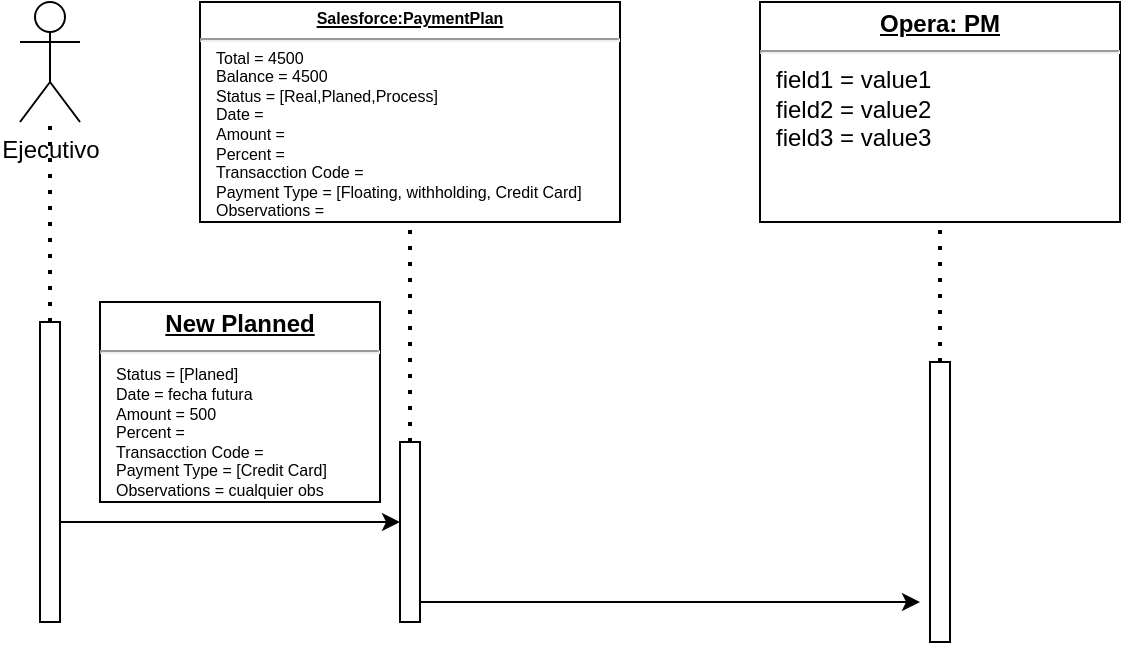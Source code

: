 <mxfile version="21.5.2" type="github">
  <diagram name="Página-1" id="pzdx3Y8yiVqQuR7hvQ3V">
    <mxGraphModel dx="1306" dy="811" grid="1" gridSize="10" guides="1" tooltips="1" connect="1" arrows="1" fold="1" page="1" pageScale="1" pageWidth="827" pageHeight="1169" math="0" shadow="0">
      <root>
        <mxCell id="0" />
        <mxCell id="1" parent="0" />
        <mxCell id="82q-a19smasViUKn8oLQ-1" value="Ejecutivo&lt;br&gt;" style="shape=umlActor;verticalLabelPosition=bottom;verticalAlign=top;html=1;outlineConnect=0;" parent="1" vertex="1">
          <mxGeometry x="70" y="90" width="30" height="60" as="geometry" />
        </mxCell>
        <mxCell id="82q-a19smasViUKn8oLQ-2" value="" style="endArrow=none;dashed=1;html=1;dashPattern=1 3;strokeWidth=2;rounded=0;" parent="1" source="82q-a19smasViUKn8oLQ-3" target="82q-a19smasViUKn8oLQ-1" edge="1">
          <mxGeometry width="50" height="50" relative="1" as="geometry">
            <mxPoint x="85" y="220" as="sourcePoint" />
            <mxPoint x="430" y="370" as="targetPoint" />
          </mxGeometry>
        </mxCell>
        <mxCell id="82q-a19smasViUKn8oLQ-3" value="" style="html=1;points=[];perimeter=orthogonalPerimeter;outlineConnect=0;targetShapes=umlLifeline;portConstraint=eastwest;newEdgeStyle={&quot;edgeStyle&quot;:&quot;elbowEdgeStyle&quot;,&quot;elbow&quot;:&quot;vertical&quot;,&quot;curved&quot;:0,&quot;rounded&quot;:0};" parent="1" vertex="1">
          <mxGeometry x="80" y="250" width="10" height="150" as="geometry" />
        </mxCell>
        <mxCell id="82q-a19smasViUKn8oLQ-4" value="&lt;p style=&quot;margin: 4px 0px 0px; text-align: center; text-decoration: underline; font-size: 8px;&quot;&gt;&lt;b style=&quot;font-size: 8px;&quot;&gt;Salesforce:PaymentPlan&lt;/b&gt;&lt;/p&gt;&lt;hr style=&quot;font-size: 8px;&quot;&gt;&lt;p style=&quot;margin: 0px 0px 0px 8px; font-size: 8px;&quot;&gt;Total = 4500&lt;br style=&quot;font-size: 8px;&quot;&gt;Balance = 4500&lt;br style=&quot;font-size: 8px;&quot;&gt;Status = [Real,Planed,Process]&lt;/p&gt;&lt;p style=&quot;margin: 0px 0px 0px 8px; font-size: 8px;&quot;&gt;Date =&amp;nbsp;&lt;/p&gt;&lt;p style=&quot;margin: 0px 0px 0px 8px; font-size: 8px;&quot;&gt;Amount =&lt;/p&gt;&lt;p style=&quot;margin: 0px 0px 0px 8px; font-size: 8px;&quot;&gt;Percent =&lt;/p&gt;&lt;p style=&quot;margin: 0px 0px 0px 8px; font-size: 8px;&quot;&gt;Transacction Code =&lt;/p&gt;&lt;p style=&quot;margin: 0px 0px 0px 8px; font-size: 8px;&quot;&gt;Payment Type = [Floating, withholding, Credit Card]&lt;/p&gt;&lt;p style=&quot;margin: 0px 0px 0px 8px; font-size: 8px;&quot;&gt;Observations =&lt;/p&gt;&lt;p style=&quot;margin: 0px 0px 0px 8px; font-size: 8px;&quot;&gt;&lt;br style=&quot;font-size: 8px;&quot;&gt;&lt;/p&gt;" style="verticalAlign=top;align=left;overflow=fill;fontSize=8;fontFamily=Helvetica;html=1;whiteSpace=wrap;" parent="1" vertex="1">
          <mxGeometry x="160" y="90" width="210" height="110" as="geometry" />
        </mxCell>
        <mxCell id="82q-a19smasViUKn8oLQ-5" value="" style="endArrow=none;dashed=1;html=1;dashPattern=1 3;strokeWidth=2;rounded=0;" parent="1" target="82q-a19smasViUKn8oLQ-4" edge="1" source="xsBjjjgYRFcRfpxBP55H-6">
          <mxGeometry width="50" height="50" relative="1" as="geometry">
            <mxPoint x="270" y="450" as="sourcePoint" />
            <mxPoint x="400" y="360" as="targetPoint" />
            <Array as="points">
              <mxPoint x="265" y="250" />
            </Array>
          </mxGeometry>
        </mxCell>
        <mxCell id="xsBjjjgYRFcRfpxBP55H-1" value="" style="endArrow=classic;html=1;rounded=0;" edge="1" parent="1">
          <mxGeometry width="50" height="50" relative="1" as="geometry">
            <mxPoint x="90" y="350" as="sourcePoint" />
            <mxPoint x="260" y="350" as="targetPoint" />
            <Array as="points">
              <mxPoint x="170" y="350" />
            </Array>
          </mxGeometry>
        </mxCell>
        <mxCell id="xsBjjjgYRFcRfpxBP55H-4" value="&lt;p style=&quot;margin:0px;margin-top:4px;text-align:center;text-decoration:underline;&quot;&gt;&lt;b&gt;New Planned&lt;/b&gt;&lt;/p&gt;&lt;hr&gt;&lt;p style=&quot;margin: 0px 0px 0px 8px; font-size: 8px;&quot;&gt;Status = [Planed]&lt;/p&gt;&lt;p style=&quot;margin: 0px 0px 0px 8px; font-size: 8px;&quot;&gt;Date = fecha futura&lt;/p&gt;&lt;p style=&quot;margin: 0px 0px 0px 8px; font-size: 8px;&quot;&gt;Amount = 500&lt;/p&gt;&lt;p style=&quot;margin: 0px 0px 0px 8px; font-size: 8px;&quot;&gt;Percent =&lt;/p&gt;&lt;p style=&quot;margin: 0px 0px 0px 8px; font-size: 8px;&quot;&gt;Transacction Code =&lt;/p&gt;&lt;p style=&quot;margin: 0px 0px 0px 8px; font-size: 8px;&quot;&gt;Payment Type = [Credit Card]&lt;/p&gt;&lt;p style=&quot;margin: 0px 0px 0px 8px; font-size: 8px;&quot;&gt;Observations = cualquier obs&lt;/p&gt;&lt;p style=&quot;margin: 0px 0px 0px 8px; font-size: 8px;&quot;&gt;&lt;br&gt;&lt;/p&gt;" style="verticalAlign=top;align=left;overflow=fill;fontSize=12;fontFamily=Helvetica;html=1;whiteSpace=wrap;" vertex="1" parent="1">
          <mxGeometry x="110" y="240" width="140" height="100" as="geometry" />
        </mxCell>
        <mxCell id="xsBjjjgYRFcRfpxBP55H-6" value="" style="html=1;points=[];perimeter=orthogonalPerimeter;outlineConnect=0;targetShapes=umlLifeline;portConstraint=eastwest;newEdgeStyle={&quot;edgeStyle&quot;:&quot;elbowEdgeStyle&quot;,&quot;elbow&quot;:&quot;vertical&quot;,&quot;curved&quot;:0,&quot;rounded&quot;:0};" vertex="1" parent="1">
          <mxGeometry x="260" y="310" width="10" height="90" as="geometry" />
        </mxCell>
        <mxCell id="xsBjjjgYRFcRfpxBP55H-7" value="&lt;p style=&quot;margin:0px;margin-top:4px;text-align:center;text-decoration:underline;&quot;&gt;&lt;b&gt;Opera: PM&lt;/b&gt;&lt;/p&gt;&lt;hr&gt;&lt;p style=&quot;margin:0px;margin-left:8px;&quot;&gt;field1 = value1&lt;br&gt;field2 = value2&lt;br&gt;field3 = value3&lt;/p&gt;" style="verticalAlign=top;align=left;overflow=fill;fontSize=12;fontFamily=Helvetica;html=1;whiteSpace=wrap;" vertex="1" parent="1">
          <mxGeometry x="440" y="90" width="180" height="110" as="geometry" />
        </mxCell>
        <mxCell id="xsBjjjgYRFcRfpxBP55H-8" value="" style="endArrow=none;dashed=1;html=1;dashPattern=1 3;strokeWidth=2;rounded=0;" edge="1" parent="1" source="xsBjjjgYRFcRfpxBP55H-12" target="xsBjjjgYRFcRfpxBP55H-7">
          <mxGeometry width="50" height="50" relative="1" as="geometry">
            <mxPoint x="530" y="290" as="sourcePoint" />
            <mxPoint x="470" y="390" as="targetPoint" />
          </mxGeometry>
        </mxCell>
        <mxCell id="xsBjjjgYRFcRfpxBP55H-11" value="" style="endArrow=classic;html=1;rounded=0;" edge="1" parent="1" source="xsBjjjgYRFcRfpxBP55H-6">
          <mxGeometry width="50" height="50" relative="1" as="geometry">
            <mxPoint x="420" y="440" as="sourcePoint" />
            <mxPoint x="520" y="390" as="targetPoint" />
          </mxGeometry>
        </mxCell>
        <mxCell id="xsBjjjgYRFcRfpxBP55H-12" value="" style="html=1;points=[];perimeter=orthogonalPerimeter;outlineConnect=0;targetShapes=umlLifeline;portConstraint=eastwest;newEdgeStyle={&quot;edgeStyle&quot;:&quot;elbowEdgeStyle&quot;,&quot;elbow&quot;:&quot;vertical&quot;,&quot;curved&quot;:0,&quot;rounded&quot;:0};" vertex="1" parent="1">
          <mxGeometry x="525" y="270" width="10" height="140" as="geometry" />
        </mxCell>
      </root>
    </mxGraphModel>
  </diagram>
</mxfile>
